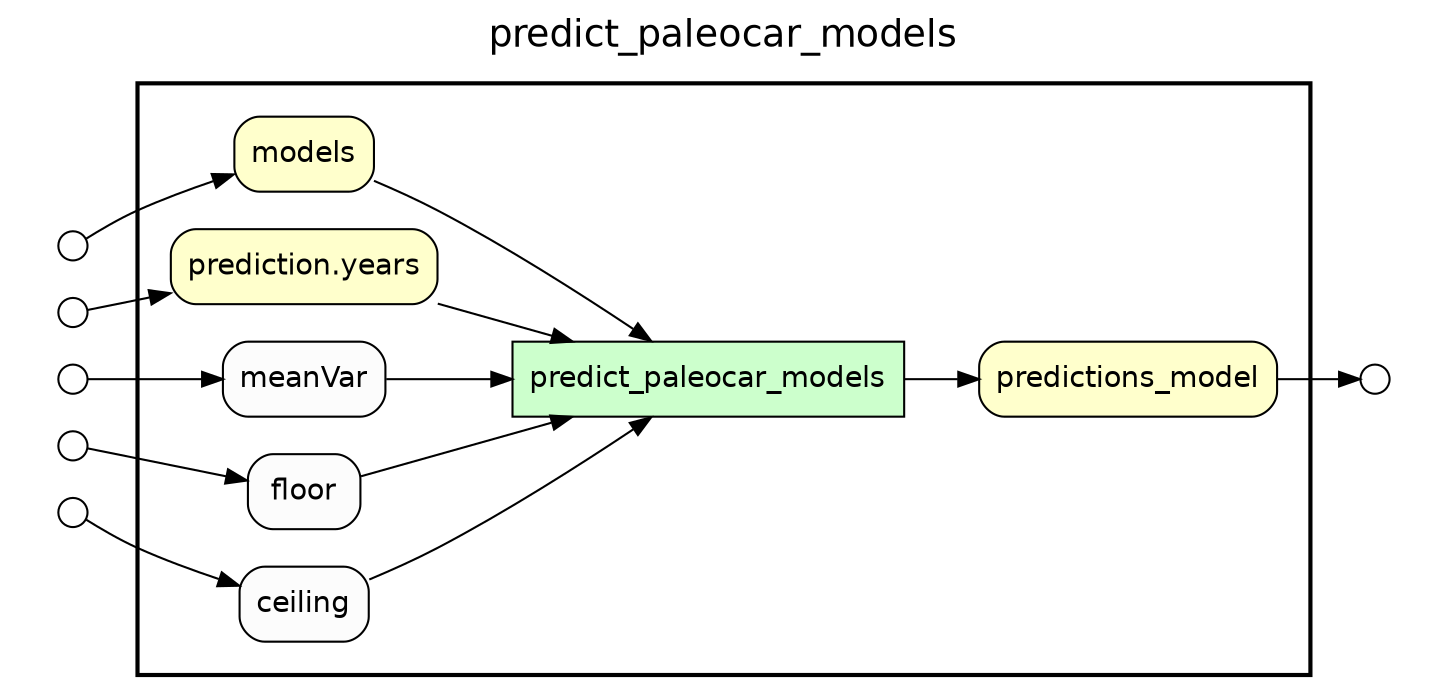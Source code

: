 digraph Workflow {
rankdir=LR
fontname=Helvetica; fontsize=18; labelloc=t
label=predict_paleocar_models
subgraph cluster_workflow_box_outer { label=""; color=black; penwidth=2
subgraph cluster_workflow_box_inner { label=""; penwidth=0
node[shape=box style=filled fillcolor="#CCFFCC" peripheries=1 fontname=Helvetica]
predict_paleocar_models
node[shape=box style="rounded,filled" fillcolor="#FFFFCC" peripheries=1 fontname=Helvetica]
predictions_model
models
"prediction.years"
node[shape=box style="rounded,filled" fillcolor="#FCFCFC" peripheries=1 fontname=Helvetica]
meanVar
floor
ceiling
predict_paleocar_models -> predictions_model
models -> predict_paleocar_models
"prediction.years" -> predict_paleocar_models
meanVar -> predict_paleocar_models
floor -> predict_paleocar_models
ceiling -> predict_paleocar_models
}}
subgraph cluster_input_ports_group_outer { label=""; penwidth=0
subgraph cluster_input_ports_group_inner { label=""; penwidth=0
node[shape=circle style="rounded,filled" fillcolor="#FFFFFF" peripheries=1 fontname=Helvetica width=0.2]
models_input_port [label=""]
"prediction.years_input_port" [label=""]
meanVar_input_port [label=""]
floor_input_port [label=""]
ceiling_input_port [label=""]
}}
subgraph cluster_output_ports_group_outer { label=""; penwidth=0
subgraph cluster_output_ports_group_inner { label=""; penwidth=0
node[shape=circle style="rounded,filled" fillcolor="#FFFFFF" peripheries=1 fontname=Helvetica width=0.2]
predictions_model_output_port [label=""]
}}
models_input_port -> models
"prediction.years_input_port" -> "prediction.years"
meanVar_input_port -> meanVar
floor_input_port -> floor
ceiling_input_port -> ceiling
predictions_model -> predictions_model_output_port
}
